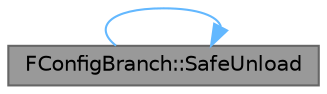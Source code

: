 digraph "FConfigBranch::SafeUnload"
{
 // INTERACTIVE_SVG=YES
 // LATEX_PDF_SIZE
  bgcolor="transparent";
  edge [fontname=Helvetica,fontsize=10,labelfontname=Helvetica,labelfontsize=10];
  node [fontname=Helvetica,fontsize=10,shape=box,height=0.2,width=0.4];
  rankdir="LR";
  Node1 [id="Node000001",label="FConfigBranch::SafeUnload",height=0.2,width=0.4,color="gray40", fillcolor="grey60", style="filled", fontcolor="black",tooltip="Frees up the static layer memory, which can be useful if a branch is loaded from, cached,..."];
  Node1 -> Node1 [id="edge1_Node000001_Node000001",color="steelblue1",style="solid",tooltip=" "];
}
